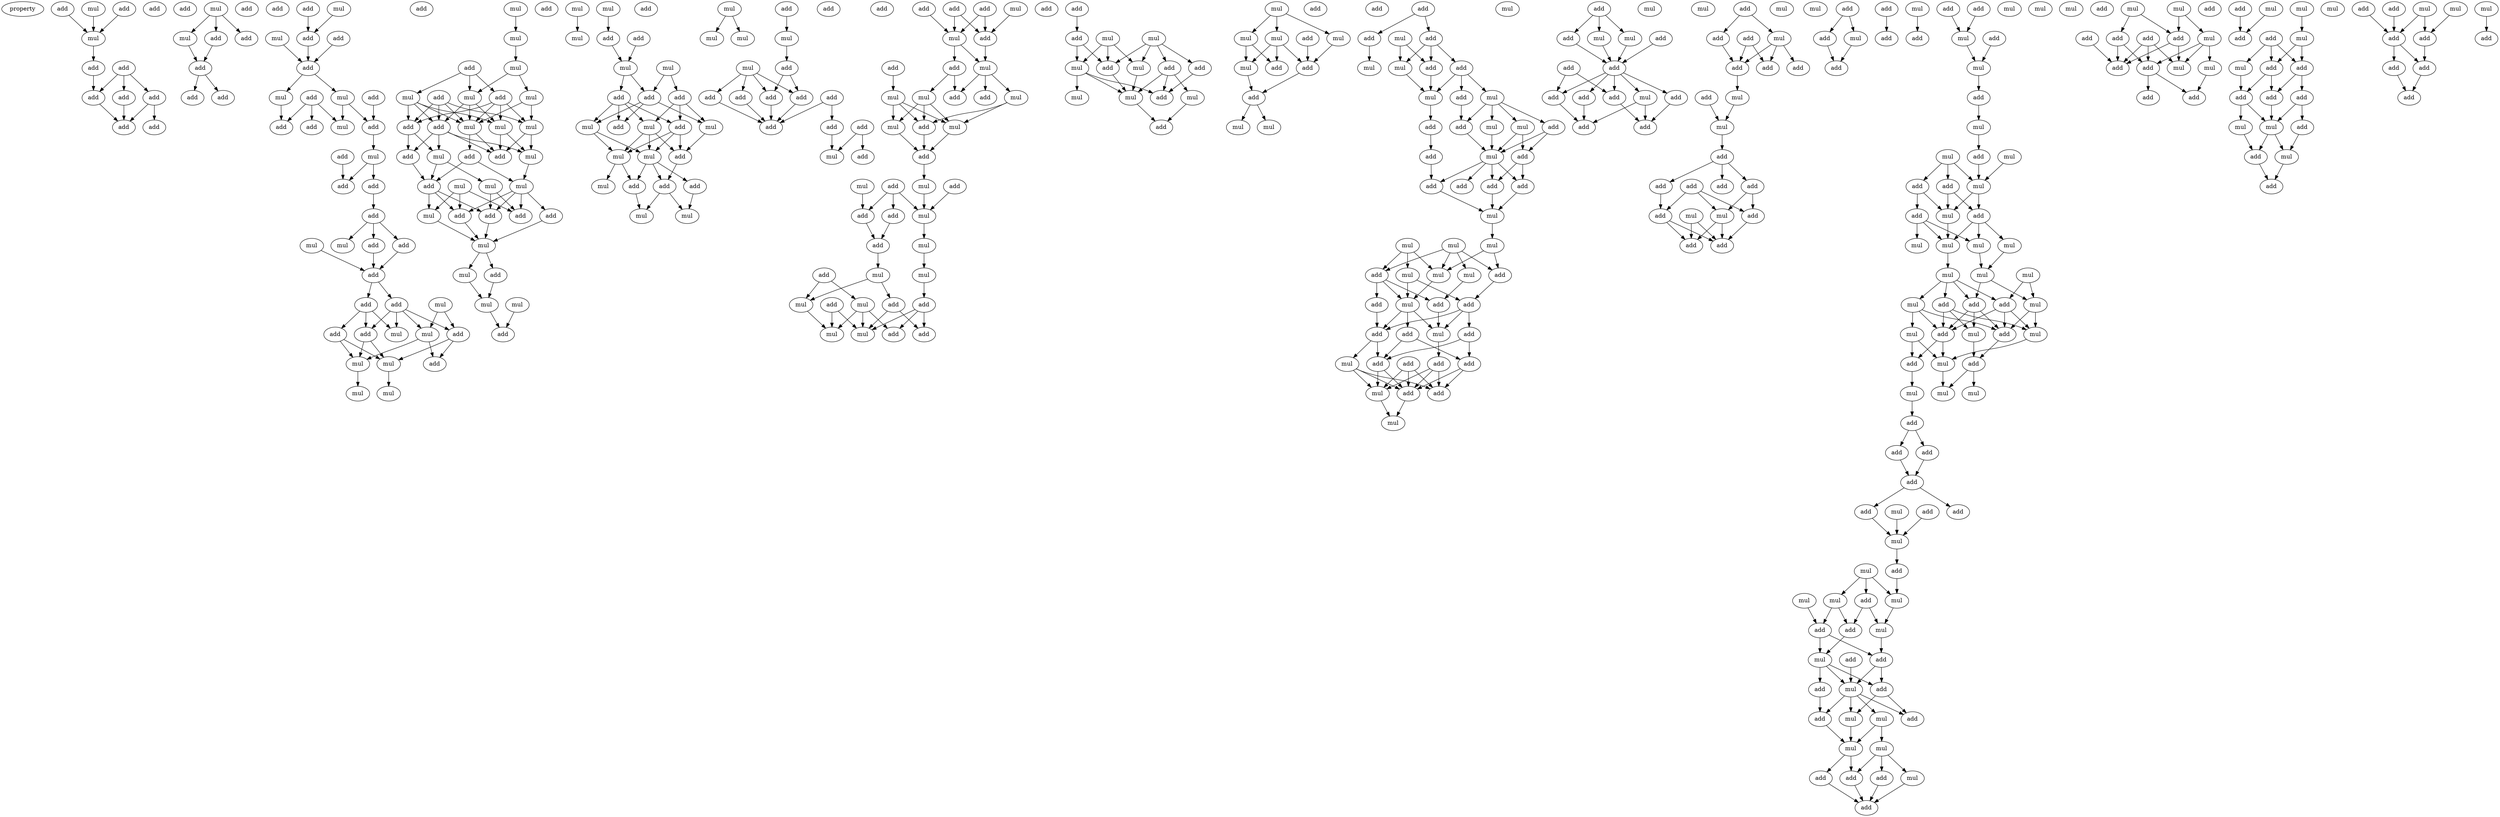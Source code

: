digraph {
    node [fontcolor=black]
    property [mul=2,lf=1.5]
    0 [ label = add ];
    1 [ label = add ];
    2 [ label = mul ];
    3 [ label = add ];
    4 [ label = add ];
    5 [ label = mul ];
    6 [ label = add ];
    7 [ label = add ];
    8 [ label = add ];
    9 [ label = add ];
    10 [ label = add ];
    11 [ label = add ];
    12 [ label = add ];
    13 [ label = mul ];
    14 [ label = mul ];
    15 [ label = add ];
    16 [ label = add ];
    17 [ label = add ];
    18 [ label = add ];
    19 [ label = add ];
    20 [ label = add ];
    21 [ label = add ];
    22 [ label = mul ];
    23 [ label = add ];
    24 [ label = mul ];
    25 [ label = add ];
    26 [ label = add ];
    27 [ label = add ];
    28 [ label = add ];
    29 [ label = mul ];
    30 [ label = add ];
    31 [ label = mul ];
    32 [ label = add ];
    33 [ label = add ];
    34 [ label = mul ];
    35 [ label = add ];
    36 [ label = mul ];
    37 [ label = add ];
    38 [ label = add ];
    39 [ label = add ];
    40 [ label = add ];
    41 [ label = add ];
    42 [ label = add ];
    43 [ label = add ];
    44 [ label = mul ];
    45 [ label = mul ];
    46 [ label = add ];
    47 [ label = add ];
    48 [ label = add ];
    49 [ label = mul ];
    50 [ label = mul ];
    51 [ label = add ];
    52 [ label = mul ];
    53 [ label = add ];
    54 [ label = add ];
    55 [ label = mul ];
    56 [ label = add ];
    57 [ label = mul ];
    58 [ label = mul ];
    59 [ label = mul ];
    60 [ label = mul ];
    61 [ label = mul ];
    62 [ label = mul ];
    63 [ label = add ];
    64 [ label = add ];
    65 [ label = mul ];
    66 [ label = mul ];
    67 [ label = add ];
    68 [ label = mul ];
    69 [ label = mul ];
    70 [ label = add ];
    71 [ label = mul ];
    72 [ label = mul ];
    73 [ label = add ];
    74 [ label = add ];
    75 [ label = mul ];
    76 [ label = add ];
    77 [ label = add ];
    78 [ label = mul ];
    79 [ label = add ];
    80 [ label = mul ];
    81 [ label = mul ];
    82 [ label = mul ];
    83 [ label = add ];
    84 [ label = add ];
    85 [ label = add ];
    86 [ label = mul ];
    87 [ label = add ];
    88 [ label = mul ];
    89 [ label = add ];
    90 [ label = mul ];
    91 [ label = add ];
    92 [ label = mul ];
    93 [ label = mul ];
    94 [ label = mul ];
    95 [ label = add ];
    96 [ label = mul ];
    97 [ label = mul ];
    98 [ label = add ];
    99 [ label = add ];
    100 [ label = mul ];
    101 [ label = mul ];
    102 [ label = add ];
    103 [ label = add ];
    104 [ label = add ];
    105 [ label = mul ];
    106 [ label = mul ];
    107 [ label = mul ];
    108 [ label = add ];
    109 [ label = add ];
    110 [ label = mul ];
    111 [ label = mul ];
    112 [ label = add ];
    113 [ label = add ];
    114 [ label = add ];
    115 [ label = mul ];
    116 [ label = add ];
    117 [ label = add ];
    118 [ label = mul ];
    119 [ label = mul ];
    120 [ label = mul ];
    121 [ label = mul ];
    122 [ label = mul ];
    123 [ label = add ];
    124 [ label = add ];
    125 [ label = mul ];
    126 [ label = add ];
    127 [ label = mul ];
    128 [ label = add ];
    129 [ label = add ];
    130 [ label = add ];
    131 [ label = add ];
    132 [ label = add ];
    133 [ label = add ];
    134 [ label = add ];
    135 [ label = add ];
    136 [ label = mul ];
    137 [ label = add ];
    138 [ label = add ];
    139 [ label = mul ];
    140 [ label = add ];
    141 [ label = add ];
    142 [ label = add ];
    143 [ label = add ];
    144 [ label = mul ];
    145 [ label = add ];
    146 [ label = add ];
    147 [ label = mul ];
    148 [ label = add ];
    149 [ label = add ];
    150 [ label = mul ];
    151 [ label = add ];
    152 [ label = mul ];
    153 [ label = mul ];
    154 [ label = mul ];
    155 [ label = mul ];
    156 [ label = add ];
    157 [ label = add ];
    158 [ label = add ];
    159 [ label = mul ];
    160 [ label = mul ];
    161 [ label = add ];
    162 [ label = mul ];
    163 [ label = add ];
    164 [ label = add ];
    165 [ label = mul ];
    166 [ label = add ];
    167 [ label = mul ];
    168 [ label = mul ];
    169 [ label = add ];
    170 [ label = mul ];
    171 [ label = mul ];
    172 [ label = add ];
    173 [ label = add ];
    174 [ label = add ];
    175 [ label = add ];
    176 [ label = mul ];
    177 [ label = mul ];
    178 [ label = add ];
    179 [ label = add ];
    180 [ label = mul ];
    181 [ label = mul ];
    182 [ label = add ];
    183 [ label = mul ];
    184 [ label = mul ];
    185 [ label = add ];
    186 [ label = add ];
    187 [ label = add ];
    188 [ label = mul ];
    189 [ label = mul ];
    190 [ label = mul ];
    191 [ label = add ];
    192 [ label = add ];
    193 [ label = mul ];
    194 [ label = add ];
    195 [ label = mul ];
    196 [ label = add ];
    197 [ label = mul ];
    198 [ label = mul ];
    199 [ label = mul ];
    200 [ label = add ];
    201 [ label = add ];
    202 [ label = add ];
    203 [ label = add ];
    204 [ label = mul ];
    205 [ label = mul ];
    206 [ label = add ];
    207 [ label = mul ];
    208 [ label = add ];
    209 [ label = add ];
    210 [ label = mul ];
    211 [ label = add ];
    212 [ label = mul ];
    213 [ label = add ];
    214 [ label = mul ];
    215 [ label = add ];
    216 [ label = mul ];
    217 [ label = add ];
    218 [ label = mul ];
    219 [ label = add ];
    220 [ label = add ];
    221 [ label = mul ];
    222 [ label = add ];
    223 [ label = mul ];
    224 [ label = add ];
    225 [ label = add ];
    226 [ label = add ];
    227 [ label = add ];
    228 [ label = mul ];
    229 [ label = add ];
    230 [ label = mul ];
    231 [ label = mul ];
    232 [ label = mul ];
    233 [ label = mul ];
    234 [ label = add ];
    235 [ label = mul ];
    236 [ label = add ];
    237 [ label = mul ];
    238 [ label = mul ];
    239 [ label = add ];
    240 [ label = add ];
    241 [ label = mul ];
    242 [ label = add ];
    243 [ label = add ];
    244 [ label = mul ];
    245 [ label = add ];
    246 [ label = add ];
    247 [ label = add ];
    248 [ label = add ];
    249 [ label = add ];
    250 [ label = mul ];
    251 [ label = add ];
    252 [ label = add ];
    253 [ label = mul ];
    254 [ label = add ];
    255 [ label = mul ];
    256 [ label = add ];
    257 [ label = mul ];
    258 [ label = add ];
    259 [ label = mul ];
    260 [ label = mul ];
    261 [ label = mul ];
    262 [ label = add ];
    263 [ label = add ];
    264 [ label = add ];
    265 [ label = add ];
    266 [ label = mul ];
    267 [ label = add ];
    268 [ label = add ];
    269 [ label = add ];
    270 [ label = add ];
    271 [ label = add ];
    272 [ label = add ];
    273 [ label = mul ];
    274 [ label = add ];
    275 [ label = add ];
    276 [ label = mul ];
    277 [ label = add ];
    278 [ label = add ];
    279 [ label = add ];
    280 [ label = add ];
    281 [ label = mul ];
    282 [ label = mul ];
    283 [ label = add ];
    284 [ label = add ];
    285 [ label = add ];
    286 [ label = add ];
    287 [ label = add ];
    288 [ label = add ];
    289 [ label = mul ];
    290 [ label = mul ];
    291 [ label = add ];
    292 [ label = add ];
    293 [ label = add ];
    294 [ label = mul ];
    295 [ label = add ];
    296 [ label = add ];
    297 [ label = add ];
    298 [ label = mul ];
    299 [ label = add ];
    300 [ label = add ];
    301 [ label = mul ];
    302 [ label = add ];
    303 [ label = add ];
    304 [ label = mul ];
    305 [ label = add ];
    306 [ label = mul ];
    307 [ label = add ];
    308 [ label = mul ];
    309 [ label = add ];
    310 [ label = mul ];
    311 [ label = mul ];
    312 [ label = mul ];
    313 [ label = add ];
    314 [ label = mul ];
    315 [ label = mul ];
    316 [ label = add ];
    317 [ label = mul ];
    318 [ label = add ];
    319 [ label = mul ];
    320 [ label = add ];
    321 [ label = add ];
    322 [ label = mul ];
    323 [ label = mul ];
    324 [ label = mul ];
    325 [ label = mul ];
    326 [ label = mul ];
    327 [ label = mul ];
    328 [ label = mul ];
    329 [ label = mul ];
    330 [ label = mul ];
    331 [ label = add ];
    332 [ label = add ];
    333 [ label = add ];
    334 [ label = add ];
    335 [ label = mul ];
    336 [ label = mul ];
    337 [ label = mul ];
    338 [ label = add ];
    339 [ label = mul ];
    340 [ label = add ];
    341 [ label = add ];
    342 [ label = mul ];
    343 [ label = mul ];
    344 [ label = mul ];
    345 [ label = add ];
    346 [ label = add ];
    347 [ label = add ];
    348 [ label = add ];
    349 [ label = mul ];
    350 [ label = add ];
    351 [ label = add ];
    352 [ label = add ];
    353 [ label = add ];
    354 [ label = mul ];
    355 [ label = add ];
    356 [ label = mul ];
    357 [ label = mul ];
    358 [ label = mul ];
    359 [ label = add ];
    360 [ label = mul ];
    361 [ label = mul ];
    362 [ label = add ];
    363 [ label = add ];
    364 [ label = add ];
    365 [ label = add ];
    366 [ label = mul ];
    367 [ label = add ];
    368 [ label = add ];
    369 [ label = mul ];
    370 [ label = add ];
    371 [ label = mul ];
    372 [ label = mul ];
    373 [ label = add ];
    374 [ label = mul ];
    375 [ label = mul ];
    376 [ label = add ];
    377 [ label = add ];
    378 [ label = add ];
    379 [ label = mul ];
    380 [ label = add ];
    381 [ label = mul ];
    382 [ label = mul ];
    383 [ label = add ];
    384 [ label = add ];
    385 [ label = add ];
    386 [ label = mul ];
    387 [ label = add ];
    388 [ label = add ];
    389 [ label = mul ];
    390 [ label = mul ];
    391 [ label = add ];
    392 [ label = add ];
    393 [ label = add ];
    394 [ label = add ];
    395 [ label = add ];
    396 [ label = mul ];
    397 [ label = mul ];
    398 [ label = add ];
    399 [ label = mul ];
    400 [ label = add ];
    401 [ label = mul ];
    402 [ label = mul ];
    403 [ label = add ];
    404 [ label = add ];
    405 [ label = add ];
    406 [ label = add ];
    407 [ label = add ];
    408 [ label = mul ];
    409 [ label = add ];
    410 [ label = mul ];
    411 [ label = mul ];
    412 [ label = add ];
    413 [ label = add ];
    414 [ label = add ];
    415 [ label = mul ];
    416 [ label = mul ];
    417 [ label = add ];
    418 [ label = add ];
    419 [ label = add ];
    420 [ label = mul ];
    421 [ label = add ];
    422 [ label = add ];
    423 [ label = add ];
    424 [ label = add ];
    0 -> 5 [ name = 0 ];
    2 -> 5 [ name = 1 ];
    4 -> 5 [ name = 2 ];
    5 -> 6 [ name = 3 ];
    6 -> 8 [ name = 4 ];
    7 -> 8 [ name = 5 ];
    7 -> 9 [ name = 6 ];
    7 -> 10 [ name = 7 ];
    8 -> 11 [ name = 8 ];
    9 -> 11 [ name = 9 ];
    10 -> 11 [ name = 10 ];
    10 -> 12 [ name = 11 ];
    13 -> 14 [ name = 12 ];
    13 -> 16 [ name = 13 ];
    13 -> 18 [ name = 14 ];
    14 -> 19 [ name = 15 ];
    16 -> 19 [ name = 16 ];
    19 -> 20 [ name = 17 ];
    19 -> 23 [ name = 18 ];
    21 -> 25 [ name = 19 ];
    22 -> 25 [ name = 20 ];
    24 -> 27 [ name = 21 ];
    25 -> 27 [ name = 22 ];
    26 -> 27 [ name = 23 ];
    27 -> 29 [ name = 24 ];
    27 -> 31 [ name = 25 ];
    28 -> 35 [ name = 26 ];
    29 -> 34 [ name = 27 ];
    29 -> 35 [ name = 28 ];
    30 -> 32 [ name = 29 ];
    30 -> 33 [ name = 30 ];
    30 -> 34 [ name = 31 ];
    31 -> 32 [ name = 32 ];
    35 -> 36 [ name = 33 ];
    36 -> 38 [ name = 34 ];
    36 -> 39 [ name = 35 ];
    37 -> 38 [ name = 36 ];
    39 -> 40 [ name = 37 ];
    40 -> 42 [ name = 38 ];
    40 -> 43 [ name = 39 ];
    40 -> 44 [ name = 40 ];
    42 -> 46 [ name = 41 ];
    43 -> 46 [ name = 42 ];
    45 -> 46 [ name = 43 ];
    46 -> 47 [ name = 44 ];
    46 -> 48 [ name = 45 ];
    47 -> 50 [ name = 46 ];
    47 -> 52 [ name = 47 ];
    47 -> 53 [ name = 48 ];
    47 -> 54 [ name = 49 ];
    48 -> 50 [ name = 50 ];
    48 -> 51 [ name = 51 ];
    48 -> 54 [ name = 52 ];
    49 -> 52 [ name = 53 ];
    49 -> 53 [ name = 54 ];
    51 -> 55 [ name = 55 ];
    51 -> 57 [ name = 56 ];
    52 -> 56 [ name = 57 ];
    52 -> 57 [ name = 58 ];
    53 -> 55 [ name = 59 ];
    53 -> 56 [ name = 60 ];
    54 -> 55 [ name = 61 ];
    54 -> 57 [ name = 62 ];
    55 -> 60 [ name = 63 ];
    57 -> 58 [ name = 64 ];
    59 -> 61 [ name = 65 ];
    61 -> 62 [ name = 66 ];
    62 -> 65 [ name = 67 ];
    62 -> 68 [ name = 68 ];
    63 -> 64 [ name = 69 ];
    63 -> 66 [ name = 70 ];
    63 -> 68 [ name = 71 ];
    64 -> 69 [ name = 72 ];
    64 -> 71 [ name = 73 ];
    64 -> 72 [ name = 74 ];
    64 -> 73 [ name = 75 ];
    65 -> 69 [ name = 76 ];
    65 -> 72 [ name = 77 ];
    66 -> 69 [ name = 78 ];
    66 -> 70 [ name = 79 ];
    66 -> 71 [ name = 80 ];
    66 -> 73 [ name = 81 ];
    67 -> 69 [ name = 82 ];
    67 -> 70 [ name = 83 ];
    67 -> 72 [ name = 84 ];
    67 -> 73 [ name = 85 ];
    68 -> 69 [ name = 86 ];
    68 -> 70 [ name = 87 ];
    68 -> 71 [ name = 88 ];
    69 -> 74 [ name = 89 ];
    69 -> 77 [ name = 90 ];
    70 -> 75 [ name = 91 ];
    70 -> 76 [ name = 92 ];
    70 -> 77 [ name = 93 ];
    70 -> 78 [ name = 94 ];
    71 -> 75 [ name = 95 ];
    71 -> 77 [ name = 96 ];
    72 -> 75 [ name = 97 ];
    72 -> 77 [ name = 98 ];
    73 -> 76 [ name = 99 ];
    73 -> 78 [ name = 100 ];
    74 -> 79 [ name = 101 ];
    74 -> 80 [ name = 102 ];
    75 -> 80 [ name = 103 ];
    76 -> 79 [ name = 104 ];
    78 -> 79 [ name = 105 ];
    78 -> 81 [ name = 106 ];
    79 -> 84 [ name = 107 ];
    79 -> 85 [ name = 108 ];
    79 -> 86 [ name = 109 ];
    80 -> 83 [ name = 110 ];
    80 -> 84 [ name = 111 ];
    80 -> 85 [ name = 112 ];
    80 -> 87 [ name = 113 ];
    81 -> 83 [ name = 114 ];
    81 -> 84 [ name = 115 ];
    82 -> 83 [ name = 116 ];
    82 -> 85 [ name = 117 ];
    82 -> 86 [ name = 118 ];
    84 -> 88 [ name = 119 ];
    85 -> 88 [ name = 120 ];
    86 -> 88 [ name = 121 ];
    87 -> 88 [ name = 122 ];
    88 -> 90 [ name = 123 ];
    88 -> 91 [ name = 124 ];
    90 -> 92 [ name = 125 ];
    91 -> 92 [ name = 126 ];
    92 -> 95 [ name = 127 ];
    93 -> 96 [ name = 128 ];
    94 -> 95 [ name = 129 ];
    97 -> 98 [ name = 130 ];
    98 -> 101 [ name = 131 ];
    99 -> 101 [ name = 132 ];
    100 -> 102 [ name = 133 ];
    100 -> 103 [ name = 134 ];
    101 -> 102 [ name = 135 ];
    101 -> 104 [ name = 136 ];
    102 -> 105 [ name = 137 ];
    102 -> 106 [ name = 138 ];
    102 -> 108 [ name = 139 ];
    103 -> 106 [ name = 140 ];
    103 -> 107 [ name = 141 ];
    103 -> 109 [ name = 142 ];
    104 -> 105 [ name = 143 ];
    104 -> 107 [ name = 144 ];
    104 -> 108 [ name = 145 ];
    104 -> 109 [ name = 146 ];
    105 -> 110 [ name = 147 ];
    105 -> 111 [ name = 148 ];
    106 -> 112 [ name = 149 ];
    107 -> 110 [ name = 150 ];
    107 -> 111 [ name = 151 ];
    107 -> 112 [ name = 152 ];
    109 -> 110 [ name = 153 ];
    109 -> 111 [ name = 154 ];
    109 -> 112 [ name = 155 ];
    110 -> 113 [ name = 156 ];
    110 -> 115 [ name = 157 ];
    111 -> 113 [ name = 158 ];
    111 -> 116 [ name = 159 ];
    111 -> 117 [ name = 160 ];
    112 -> 117 [ name = 161 ];
    113 -> 118 [ name = 162 ];
    116 -> 119 [ name = 163 ];
    117 -> 118 [ name = 164 ];
    117 -> 119 [ name = 165 ];
    120 -> 121 [ name = 166 ];
    120 -> 122 [ name = 167 ];
    123 -> 125 [ name = 168 ];
    125 -> 126 [ name = 169 ];
    126 -> 130 [ name = 170 ];
    126 -> 132 [ name = 171 ];
    127 -> 128 [ name = 172 ];
    127 -> 130 [ name = 173 ];
    127 -> 131 [ name = 174 ];
    127 -> 132 [ name = 175 ];
    128 -> 135 [ name = 176 ];
    129 -> 134 [ name = 177 ];
    129 -> 135 [ name = 178 ];
    130 -> 135 [ name = 179 ];
    131 -> 135 [ name = 180 ];
    132 -> 135 [ name = 181 ];
    133 -> 136 [ name = 182 ];
    133 -> 137 [ name = 183 ];
    134 -> 136 [ name = 184 ];
    139 -> 145 [ name = 185 ];
    140 -> 144 [ name = 186 ];
    141 -> 144 [ name = 187 ];
    141 -> 145 [ name = 188 ];
    142 -> 144 [ name = 189 ];
    142 -> 145 [ name = 190 ];
    144 -> 146 [ name = 191 ];
    144 -> 147 [ name = 192 ];
    145 -> 147 [ name = 193 ];
    146 -> 151 [ name = 194 ];
    146 -> 152 [ name = 195 ];
    147 -> 149 [ name = 196 ];
    147 -> 150 [ name = 197 ];
    147 -> 151 [ name = 198 ];
    148 -> 153 [ name = 199 ];
    150 -> 155 [ name = 200 ];
    150 -> 156 [ name = 201 ];
    152 -> 154 [ name = 202 ];
    152 -> 155 [ name = 203 ];
    152 -> 156 [ name = 204 ];
    153 -> 154 [ name = 205 ];
    153 -> 155 [ name = 206 ];
    153 -> 156 [ name = 207 ];
    154 -> 157 [ name = 208 ];
    155 -> 157 [ name = 209 ];
    156 -> 157 [ name = 210 ];
    157 -> 159 [ name = 211 ];
    158 -> 162 [ name = 212 ];
    158 -> 163 [ name = 213 ];
    158 -> 164 [ name = 214 ];
    159 -> 162 [ name = 215 ];
    160 -> 163 [ name = 216 ];
    161 -> 162 [ name = 217 ];
    162 -> 165 [ name = 218 ];
    163 -> 166 [ name = 219 ];
    164 -> 166 [ name = 220 ];
    165 -> 167 [ name = 221 ];
    166 -> 168 [ name = 222 ];
    167 -> 173 [ name = 223 ];
    168 -> 171 [ name = 224 ];
    168 -> 174 [ name = 225 ];
    169 -> 170 [ name = 226 ];
    169 -> 171 [ name = 227 ];
    170 -> 175 [ name = 228 ];
    170 -> 176 [ name = 229 ];
    170 -> 177 [ name = 230 ];
    171 -> 177 [ name = 231 ];
    172 -> 176 [ name = 232 ];
    172 -> 177 [ name = 233 ];
    173 -> 175 [ name = 234 ];
    173 -> 176 [ name = 235 ];
    173 -> 178 [ name = 236 ];
    174 -> 176 [ name = 237 ];
    174 -> 178 [ name = 238 ];
    179 -> 182 [ name = 239 ];
    180 -> 184 [ name = 240 ];
    180 -> 185 [ name = 241 ];
    180 -> 186 [ name = 242 ];
    180 -> 187 [ name = 243 ];
    181 -> 183 [ name = 244 ];
    181 -> 184 [ name = 245 ];
    181 -> 187 [ name = 246 ];
    182 -> 183 [ name = 247 ];
    182 -> 187 [ name = 248 ];
    183 -> 188 [ name = 249 ];
    183 -> 189 [ name = 250 ];
    183 -> 191 [ name = 251 ];
    184 -> 189 [ name = 252 ];
    185 -> 191 [ name = 253 ];
    186 -> 189 [ name = 254 ];
    186 -> 190 [ name = 255 ];
    186 -> 191 [ name = 256 ];
    187 -> 189 [ name = 257 ];
    189 -> 192 [ name = 258 ];
    190 -> 192 [ name = 259 ];
    193 -> 195 [ name = 260 ];
    193 -> 197 [ name = 261 ];
    193 -> 198 [ name = 262 ];
    194 -> 200 [ name = 263 ];
    195 -> 200 [ name = 264 ];
    197 -> 199 [ name = 265 ];
    197 -> 201 [ name = 266 ];
    198 -> 199 [ name = 267 ];
    198 -> 200 [ name = 268 ];
    198 -> 201 [ name = 269 ];
    199 -> 202 [ name = 270 ];
    200 -> 202 [ name = 271 ];
    202 -> 204 [ name = 272 ];
    202 -> 205 [ name = 273 ];
    206 -> 208 [ name = 274 ];
    206 -> 209 [ name = 275 ];
    207 -> 211 [ name = 276 ];
    207 -> 212 [ name = 277 ];
    208 -> 210 [ name = 278 ];
    209 -> 211 [ name = 279 ];
    209 -> 212 [ name = 280 ];
    209 -> 213 [ name = 281 ];
    211 -> 216 [ name = 282 ];
    212 -> 216 [ name = 283 ];
    213 -> 214 [ name = 284 ];
    213 -> 215 [ name = 285 ];
    213 -> 216 [ name = 286 ];
    214 -> 217 [ name = 287 ];
    214 -> 218 [ name = 288 ];
    214 -> 220 [ name = 289 ];
    214 -> 221 [ name = 290 ];
    215 -> 217 [ name = 291 ];
    216 -> 219 [ name = 292 ];
    217 -> 223 [ name = 293 ];
    218 -> 223 [ name = 294 ];
    218 -> 224 [ name = 295 ];
    219 -> 222 [ name = 296 ];
    220 -> 223 [ name = 297 ];
    220 -> 224 [ name = 298 ];
    221 -> 223 [ name = 299 ];
    222 -> 227 [ name = 300 ];
    223 -> 225 [ name = 301 ];
    223 -> 226 [ name = 302 ];
    223 -> 227 [ name = 303 ];
    223 -> 229 [ name = 304 ];
    224 -> 225 [ name = 305 ];
    224 -> 226 [ name = 306 ];
    225 -> 230 [ name = 307 ];
    226 -> 230 [ name = 308 ];
    227 -> 230 [ name = 309 ];
    230 -> 233 [ name = 310 ];
    231 -> 234 [ name = 311 ];
    231 -> 235 [ name = 312 ];
    231 -> 238 [ name = 313 ];
    232 -> 234 [ name = 314 ];
    232 -> 236 [ name = 315 ];
    232 -> 237 [ name = 316 ];
    232 -> 238 [ name = 317 ];
    233 -> 236 [ name = 318 ];
    233 -> 238 [ name = 319 ];
    234 -> 240 [ name = 320 ];
    234 -> 241 [ name = 321 ];
    234 -> 242 [ name = 322 ];
    235 -> 239 [ name = 323 ];
    235 -> 241 [ name = 324 ];
    236 -> 239 [ name = 325 ];
    237 -> 240 [ name = 326 ];
    238 -> 241 [ name = 327 ];
    239 -> 244 [ name = 328 ];
    239 -> 245 [ name = 329 ];
    239 -> 246 [ name = 330 ];
    240 -> 244 [ name = 331 ];
    241 -> 243 [ name = 332 ];
    241 -> 244 [ name = 333 ];
    241 -> 246 [ name = 334 ];
    242 -> 246 [ name = 335 ];
    243 -> 248 [ name = 336 ];
    243 -> 249 [ name = 337 ];
    244 -> 251 [ name = 338 ];
    245 -> 248 [ name = 339 ];
    245 -> 249 [ name = 340 ];
    246 -> 248 [ name = 341 ];
    246 -> 250 [ name = 342 ];
    247 -> 252 [ name = 343 ];
    247 -> 253 [ name = 344 ];
    247 -> 254 [ name = 345 ];
    248 -> 252 [ name = 346 ];
    248 -> 253 [ name = 347 ];
    249 -> 252 [ name = 348 ];
    249 -> 254 [ name = 349 ];
    250 -> 252 [ name = 350 ];
    250 -> 253 [ name = 351 ];
    250 -> 254 [ name = 352 ];
    251 -> 252 [ name = 353 ];
    251 -> 253 [ name = 354 ];
    251 -> 254 [ name = 355 ];
    252 -> 255 [ name = 356 ];
    253 -> 255 [ name = 357 ];
    256 -> 258 [ name = 358 ];
    256 -> 259 [ name = 359 ];
    256 -> 261 [ name = 360 ];
    258 -> 263 [ name = 361 ];
    259 -> 263 [ name = 362 ];
    261 -> 263 [ name = 363 ];
    262 -> 263 [ name = 364 ];
    263 -> 265 [ name = 365 ];
    263 -> 266 [ name = 366 ];
    263 -> 267 [ name = 367 ];
    263 -> 268 [ name = 368 ];
    263 -> 269 [ name = 369 ];
    264 -> 265 [ name = 370 ];
    264 -> 269 [ name = 371 ];
    265 -> 270 [ name = 372 ];
    266 -> 270 [ name = 373 ];
    266 -> 271 [ name = 374 ];
    267 -> 271 [ name = 375 ];
    268 -> 270 [ name = 376 ];
    269 -> 271 [ name = 377 ];
    272 -> 274 [ name = 378 ];
    272 -> 276 [ name = 379 ];
    274 -> 279 [ name = 380 ];
    275 -> 278 [ name = 381 ];
    275 -> 279 [ name = 382 ];
    276 -> 277 [ name = 383 ];
    276 -> 278 [ name = 384 ];
    276 -> 279 [ name = 385 ];
    279 -> 281 [ name = 386 ];
    280 -> 282 [ name = 387 ];
    281 -> 282 [ name = 388 ];
    282 -> 283 [ name = 389 ];
    283 -> 284 [ name = 390 ];
    283 -> 285 [ name = 391 ];
    283 -> 286 [ name = 392 ];
    285 -> 291 [ name = 393 ];
    286 -> 288 [ name = 394 ];
    286 -> 290 [ name = 395 ];
    287 -> 288 [ name = 396 ];
    287 -> 290 [ name = 397 ];
    287 -> 291 [ name = 398 ];
    288 -> 292 [ name = 399 ];
    289 -> 292 [ name = 400 ];
    289 -> 293 [ name = 401 ];
    290 -> 292 [ name = 402 ];
    290 -> 293 [ name = 403 ];
    291 -> 292 [ name = 404 ];
    291 -> 293 [ name = 405 ];
    295 -> 297 [ name = 406 ];
    295 -> 298 [ name = 407 ];
    296 -> 299 [ name = 408 ];
    297 -> 300 [ name = 409 ];
    298 -> 300 [ name = 410 ];
    301 -> 305 [ name = 411 ];
    302 -> 304 [ name = 412 ];
    303 -> 304 [ name = 413 ];
    304 -> 308 [ name = 414 ];
    307 -> 308 [ name = 415 ];
    308 -> 309 [ name = 416 ];
    309 -> 311 [ name = 417 ];
    311 -> 313 [ name = 418 ];
    313 -> 317 [ name = 419 ];
    314 -> 316 [ name = 420 ];
    314 -> 317 [ name = 421 ];
    314 -> 318 [ name = 422 ];
    315 -> 317 [ name = 423 ];
    316 -> 319 [ name = 424 ];
    316 -> 320 [ name = 425 ];
    317 -> 319 [ name = 426 ];
    317 -> 321 [ name = 427 ];
    318 -> 319 [ name = 428 ];
    318 -> 321 [ name = 429 ];
    319 -> 324 [ name = 430 ];
    320 -> 322 [ name = 431 ];
    320 -> 324 [ name = 432 ];
    320 -> 325 [ name = 433 ];
    321 -> 322 [ name = 434 ];
    321 -> 323 [ name = 435 ];
    321 -> 324 [ name = 436 ];
    322 -> 326 [ name = 437 ];
    323 -> 326 [ name = 438 ];
    324 -> 327 [ name = 439 ];
    326 -> 329 [ name = 440 ];
    326 -> 331 [ name = 441 ];
    327 -> 330 [ name = 442 ];
    327 -> 331 [ name = 443 ];
    327 -> 332 [ name = 444 ];
    327 -> 333 [ name = 445 ];
    328 -> 329 [ name = 446 ];
    328 -> 332 [ name = 447 ];
    329 -> 335 [ name = 448 ];
    329 -> 338 [ name = 449 ];
    330 -> 334 [ name = 450 ];
    330 -> 337 [ name = 451 ];
    330 -> 338 [ name = 452 ];
    331 -> 334 [ name = 453 ];
    331 -> 336 [ name = 454 ];
    331 -> 338 [ name = 455 ];
    332 -> 334 [ name = 456 ];
    332 -> 335 [ name = 457 ];
    332 -> 338 [ name = 458 ];
    333 -> 334 [ name = 459 ];
    333 -> 335 [ name = 460 ];
    333 -> 336 [ name = 461 ];
    334 -> 339 [ name = 462 ];
    334 -> 341 [ name = 463 ];
    335 -> 339 [ name = 464 ];
    336 -> 340 [ name = 465 ];
    337 -> 339 [ name = 466 ];
    337 -> 341 [ name = 467 ];
    338 -> 340 [ name = 468 ];
    339 -> 344 [ name = 469 ];
    340 -> 342 [ name = 470 ];
    340 -> 344 [ name = 471 ];
    341 -> 343 [ name = 472 ];
    343 -> 345 [ name = 473 ];
    345 -> 346 [ name = 474 ];
    345 -> 347 [ name = 475 ];
    346 -> 348 [ name = 476 ];
    347 -> 348 [ name = 477 ];
    348 -> 351 [ name = 478 ];
    348 -> 353 [ name = 479 ];
    349 -> 354 [ name = 480 ];
    350 -> 354 [ name = 481 ];
    351 -> 354 [ name = 482 ];
    354 -> 355 [ name = 483 ];
    355 -> 360 [ name = 484 ];
    356 -> 358 [ name = 485 ];
    356 -> 359 [ name = 486 ];
    356 -> 360 [ name = 487 ];
    357 -> 362 [ name = 488 ];
    358 -> 362 [ name = 489 ];
    358 -> 363 [ name = 490 ];
    359 -> 361 [ name = 491 ];
    359 -> 363 [ name = 492 ];
    360 -> 361 [ name = 493 ];
    361 -> 364 [ name = 494 ];
    362 -> 364 [ name = 495 ];
    362 -> 366 [ name = 496 ];
    363 -> 366 [ name = 497 ];
    364 -> 368 [ name = 498 ];
    364 -> 369 [ name = 499 ];
    365 -> 369 [ name = 500 ];
    366 -> 367 [ name = 501 ];
    366 -> 368 [ name = 502 ];
    366 -> 369 [ name = 503 ];
    367 -> 370 [ name = 504 ];
    368 -> 371 [ name = 505 ];
    368 -> 373 [ name = 506 ];
    369 -> 370 [ name = 507 ];
    369 -> 371 [ name = 508 ];
    369 -> 372 [ name = 509 ];
    369 -> 373 [ name = 510 ];
    370 -> 375 [ name = 511 ];
    371 -> 375 [ name = 512 ];
    372 -> 374 [ name = 513 ];
    372 -> 375 [ name = 514 ];
    374 -> 377 [ name = 515 ];
    374 -> 378 [ name = 516 ];
    374 -> 379 [ name = 517 ];
    375 -> 376 [ name = 518 ];
    375 -> 378 [ name = 519 ];
    376 -> 380 [ name = 520 ];
    377 -> 380 [ name = 521 ];
    378 -> 380 [ name = 522 ];
    379 -> 380 [ name = 523 ];
    381 -> 386 [ name = 524 ];
    381 -> 387 [ name = 525 ];
    382 -> 385 [ name = 526 ];
    382 -> 387 [ name = 527 ];
    383 -> 391 [ name = 528 ];
    384 -> 388 [ name = 529 ];
    384 -> 390 [ name = 530 ];
    384 -> 391 [ name = 531 ];
    385 -> 388 [ name = 532 ];
    385 -> 391 [ name = 533 ];
    386 -> 388 [ name = 534 ];
    386 -> 389 [ name = 535 ];
    386 -> 390 [ name = 536 ];
    387 -> 390 [ name = 537 ];
    387 -> 391 [ name = 538 ];
    388 -> 392 [ name = 539 ];
    388 -> 393 [ name = 540 ];
    389 -> 393 [ name = 541 ];
    395 -> 398 [ name = 542 ];
    396 -> 401 [ name = 543 ];
    397 -> 398 [ name = 544 ];
    400 -> 402 [ name = 545 ];
    400 -> 403 [ name = 546 ];
    400 -> 404 [ name = 547 ];
    401 -> 403 [ name = 548 ];
    401 -> 404 [ name = 549 ];
    402 -> 406 [ name = 550 ];
    403 -> 405 [ name = 551 ];
    403 -> 406 [ name = 552 ];
    404 -> 405 [ name = 553 ];
    404 -> 407 [ name = 554 ];
    405 -> 410 [ name = 555 ];
    406 -> 408 [ name = 556 ];
    406 -> 410 [ name = 557 ];
    407 -> 409 [ name = 558 ];
    407 -> 410 [ name = 559 ];
    408 -> 412 [ name = 560 ];
    409 -> 411 [ name = 561 ];
    410 -> 411 [ name = 562 ];
    410 -> 412 [ name = 563 ];
    411 -> 413 [ name = 564 ];
    412 -> 413 [ name = 565 ];
    414 -> 419 [ name = 566 ];
    415 -> 418 [ name = 567 ];
    415 -> 419 [ name = 568 ];
    416 -> 418 [ name = 569 ];
    417 -> 419 [ name = 570 ];
    418 -> 421 [ name = 571 ];
    419 -> 421 [ name = 572 ];
    419 -> 422 [ name = 573 ];
    420 -> 424 [ name = 574 ];
    421 -> 423 [ name = 575 ];
    422 -> 423 [ name = 576 ];
}
